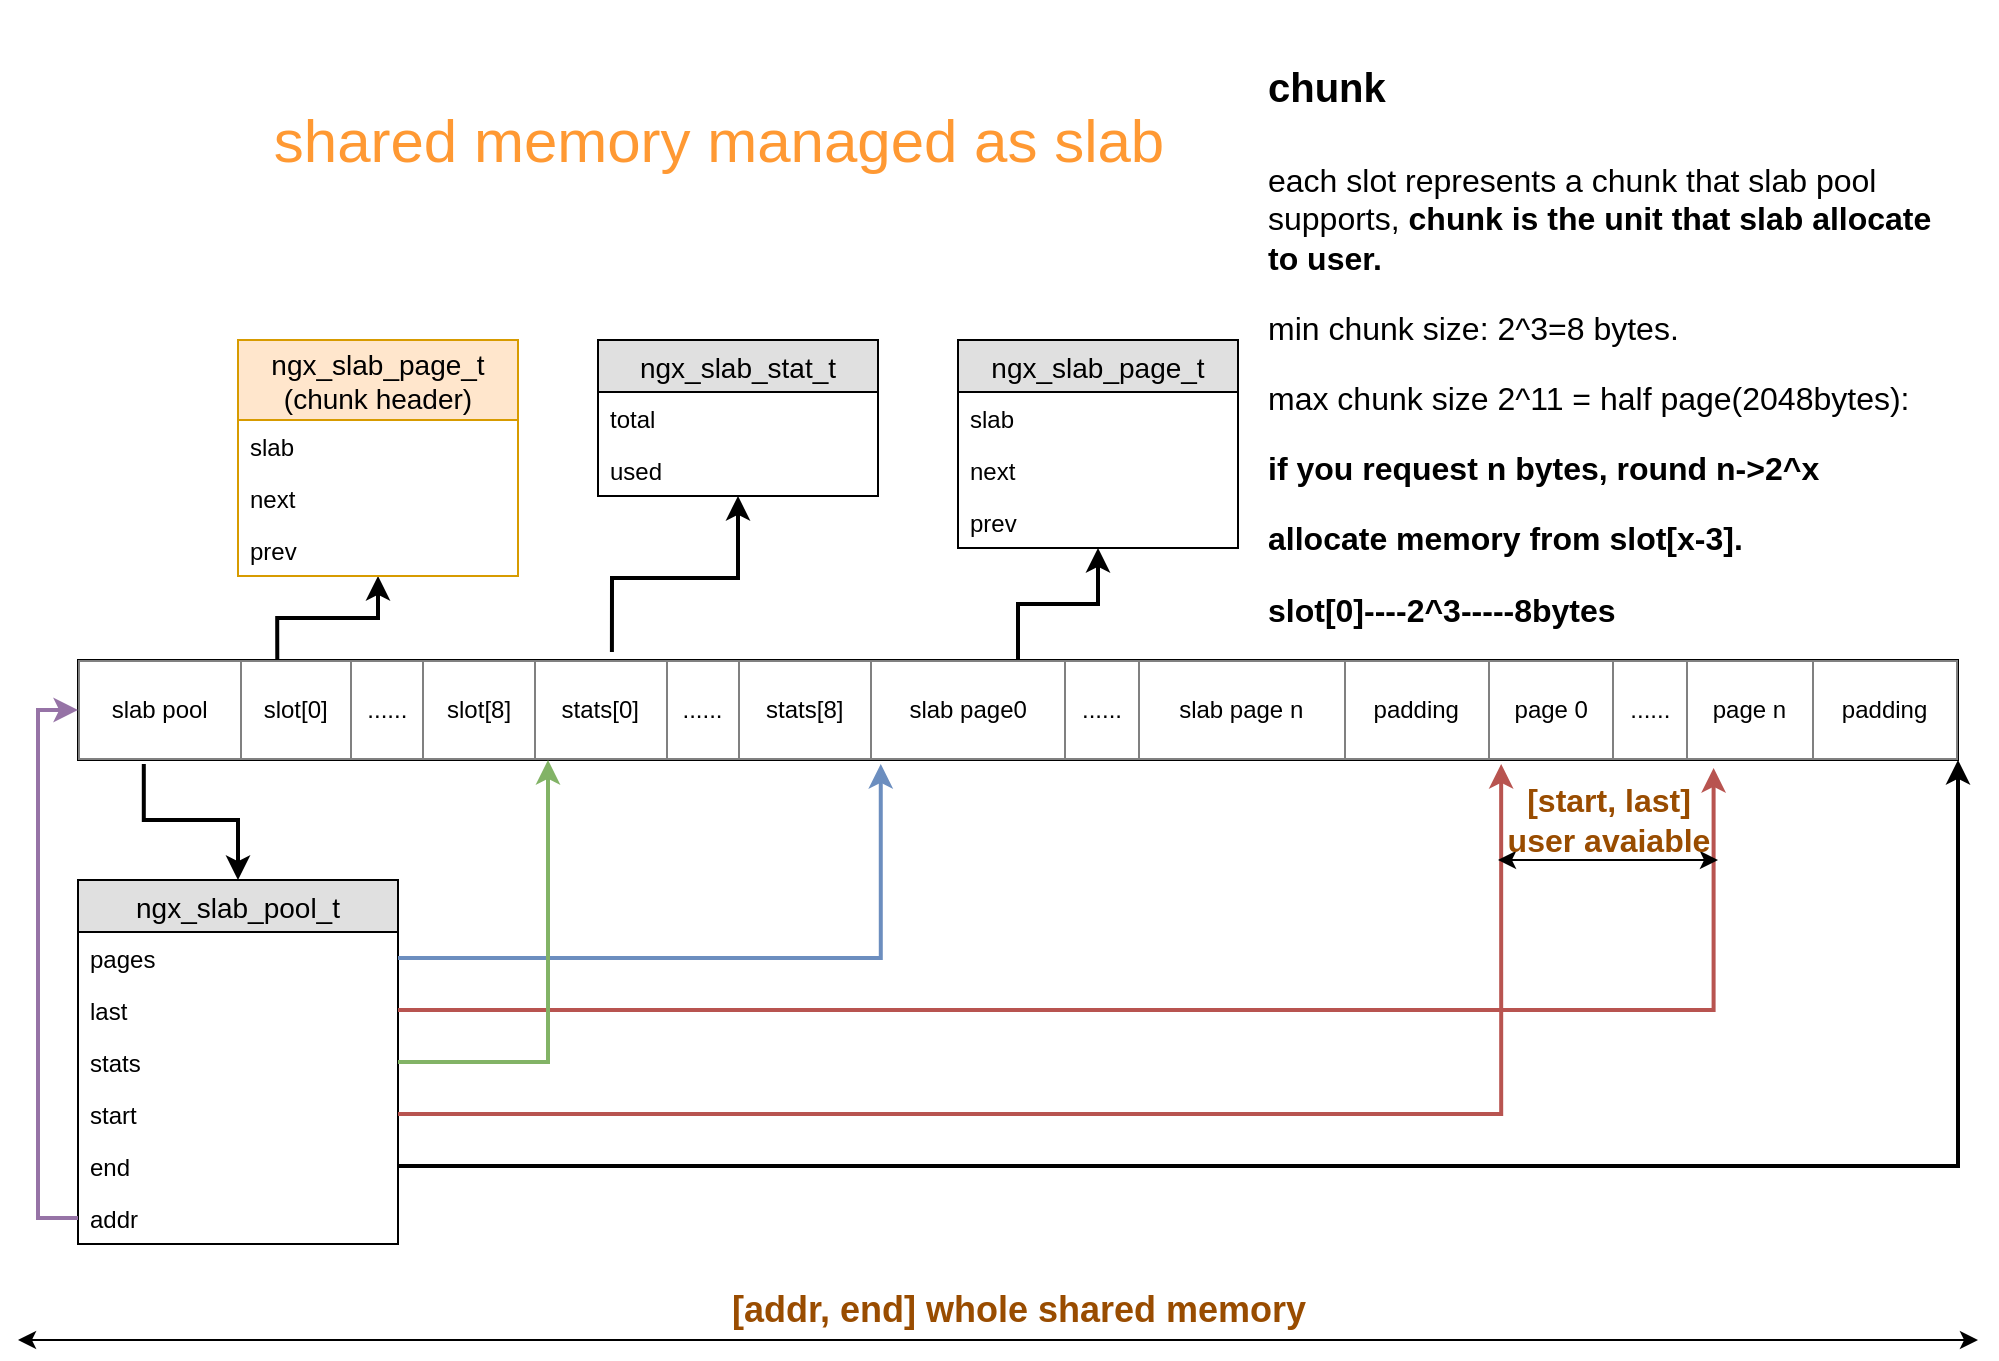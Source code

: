 <mxfile version="13.9.9" type="device"><diagram id="x1rln4vDY5n0Kt2p8MTH" name="Page-1"><mxGraphModel dx="1086" dy="816" grid="1" gridSize="10" guides="1" tooltips="1" connect="1" arrows="1" fold="1" page="1" pageScale="1" pageWidth="850" pageHeight="1100" math="0" shadow="0"><root><mxCell id="0"/><mxCell id="1" parent="0"/><mxCell id="0vTRxbs-M3R7kcCccKPb-1" value="&lt;table style=&quot;width: 100% ; height: 100% ; border-collapse: collapse&quot; width=&quot;100%&quot; border=&quot;1&quot; align=&quot;center&quot;&gt;&lt;tbody&gt;&lt;tr&gt;&lt;td&gt;slab pool&lt;br&gt;&lt;/td&gt;&lt;td&gt;slot[0]&lt;br&gt;&lt;/td&gt;&lt;td&gt;......&lt;br&gt;&lt;/td&gt;&lt;td&gt;slot[8]&lt;br&gt;&lt;/td&gt;&lt;td&gt;stats[0]&lt;br&gt;&lt;/td&gt;&lt;td&gt;......&lt;br&gt;&lt;/td&gt;&lt;td&gt;stats[8]&lt;br&gt;&lt;/td&gt;&lt;td&gt;slab page0&lt;br&gt;&lt;/td&gt;&lt;td&gt;......&lt;br&gt;&lt;/td&gt;&lt;td&gt;slab page n&lt;br&gt;&lt;/td&gt;&lt;td&gt;padding&lt;br&gt;&lt;/td&gt;&lt;td&gt;page 0&lt;br&gt;&lt;/td&gt;&lt;td&gt;......&lt;br&gt;&lt;/td&gt;&lt;td&gt;page n&lt;br&gt;&lt;/td&gt;&lt;td&gt;padding&lt;br&gt;&lt;/td&gt;&lt;/tr&gt;&lt;/tbody&gt;&lt;/table&gt;" style="text;html=1;strokeColor=#000000;fillColor=none;overflow=fill;align=center;strokeWidth=1;shadow=0;" parent="1" vertex="1"><mxGeometry x="690" y="380" width="940" height="50" as="geometry"/></mxCell><mxCell id="0vTRxbs-M3R7kcCccKPb-26" style="edgeStyle=orthogonalEdgeStyle;rounded=0;orthogonalLoop=1;jettySize=auto;html=1;entryX=0.035;entryY=1.04;entryDx=0;entryDy=0;entryPerimeter=0;startArrow=classic;startFill=1;endArrow=none;endFill=0;strokeWidth=2;" parent="1" source="0vTRxbs-M3R7kcCccKPb-2" target="0vTRxbs-M3R7kcCccKPb-1" edge="1"><mxGeometry relative="1" as="geometry"/></mxCell><mxCell id="0vTRxbs-M3R7kcCccKPb-2" value="ngx_slab_pool_t" style="swimlane;fontStyle=0;childLayout=stackLayout;horizontal=1;startSize=26;fillColor=#e0e0e0;horizontalStack=0;resizeParent=1;resizeParentMax=0;resizeLast=0;collapsible=1;marginBottom=0;swimlaneFillColor=#ffffff;align=center;fontSize=14;" parent="1" vertex="1"><mxGeometry x="690" y="490" width="160" height="182" as="geometry"/></mxCell><mxCell id="0vTRxbs-M3R7kcCccKPb-3" value="pages" style="text;strokeColor=none;fillColor=none;spacingLeft=4;spacingRight=4;overflow=hidden;rotatable=0;points=[[0,0.5],[1,0.5]];portConstraint=eastwest;fontSize=12;" parent="0vTRxbs-M3R7kcCccKPb-2" vertex="1"><mxGeometry y="26" width="160" height="26" as="geometry"/></mxCell><mxCell id="0vTRxbs-M3R7kcCccKPb-4" value="last" style="text;strokeColor=none;fillColor=none;spacingLeft=4;spacingRight=4;overflow=hidden;rotatable=0;points=[[0,0.5],[1,0.5]];portConstraint=eastwest;fontSize=12;" parent="0vTRxbs-M3R7kcCccKPb-2" vertex="1"><mxGeometry y="52" width="160" height="26" as="geometry"/></mxCell><mxCell id="0vTRxbs-M3R7kcCccKPb-5" value="stats" style="text;strokeColor=none;fillColor=none;spacingLeft=4;spacingRight=4;overflow=hidden;rotatable=0;points=[[0,0.5],[1,0.5]];portConstraint=eastwest;fontSize=12;" parent="0vTRxbs-M3R7kcCccKPb-2" vertex="1"><mxGeometry y="78" width="160" height="26" as="geometry"/></mxCell><mxCell id="0vTRxbs-M3R7kcCccKPb-6" value="start" style="text;strokeColor=none;fillColor=none;spacingLeft=4;spacingRight=4;overflow=hidden;rotatable=0;points=[[0,0.5],[1,0.5]];portConstraint=eastwest;fontSize=12;" parent="0vTRxbs-M3R7kcCccKPb-2" vertex="1"><mxGeometry y="104" width="160" height="26" as="geometry"/></mxCell><mxCell id="0vTRxbs-M3R7kcCccKPb-7" value="end" style="text;strokeColor=none;fillColor=none;spacingLeft=4;spacingRight=4;overflow=hidden;rotatable=0;points=[[0,0.5],[1,0.5]];portConstraint=eastwest;fontSize=12;" parent="0vTRxbs-M3R7kcCccKPb-2" vertex="1"><mxGeometry y="130" width="160" height="26" as="geometry"/></mxCell><mxCell id="0vTRxbs-M3R7kcCccKPb-8" value="addr" style="text;strokeColor=none;fillColor=none;spacingLeft=4;spacingRight=4;overflow=hidden;rotatable=0;points=[[0,0.5],[1,0.5]];portConstraint=eastwest;fontSize=12;" parent="0vTRxbs-M3R7kcCccKPb-2" vertex="1"><mxGeometry y="156" width="160" height="26" as="geometry"/></mxCell><mxCell id="0vTRxbs-M3R7kcCccKPb-23" style="edgeStyle=orthogonalEdgeStyle;rounded=0;orthogonalLoop=1;jettySize=auto;html=1;entryX=0.284;entryY=-0.08;entryDx=0;entryDy=0;entryPerimeter=0;startArrow=classic;startFill=1;endArrow=none;endFill=0;strokeWidth=2;" parent="1" source="0vTRxbs-M3R7kcCccKPb-10" target="0vTRxbs-M3R7kcCccKPb-1" edge="1"><mxGeometry relative="1" as="geometry"/></mxCell><mxCell id="0vTRxbs-M3R7kcCccKPb-10" value="ngx_slab_stat_t" style="swimlane;fontStyle=0;childLayout=stackLayout;horizontal=1;startSize=26;fillColor=#e0e0e0;horizontalStack=0;resizeParent=1;resizeParentMax=0;resizeLast=0;collapsible=1;marginBottom=0;swimlaneFillColor=#ffffff;align=center;fontSize=14;" parent="1" vertex="1"><mxGeometry x="950" y="220" width="140" height="78" as="geometry"/></mxCell><mxCell id="0vTRxbs-M3R7kcCccKPb-11" value="total" style="text;strokeColor=none;fillColor=none;spacingLeft=4;spacingRight=4;overflow=hidden;rotatable=0;points=[[0,0.5],[1,0.5]];portConstraint=eastwest;fontSize=12;" parent="0vTRxbs-M3R7kcCccKPb-10" vertex="1"><mxGeometry y="26" width="140" height="26" as="geometry"/></mxCell><mxCell id="0vTRxbs-M3R7kcCccKPb-12" value="used" style="text;strokeColor=none;fillColor=none;spacingLeft=4;spacingRight=4;overflow=hidden;rotatable=0;points=[[0,0.5],[1,0.5]];portConstraint=eastwest;fontSize=12;" parent="0vTRxbs-M3R7kcCccKPb-10" vertex="1"><mxGeometry y="52" width="140" height="26" as="geometry"/></mxCell><mxCell id="0vTRxbs-M3R7kcCccKPb-22" style="edgeStyle=orthogonalEdgeStyle;rounded=0;orthogonalLoop=1;jettySize=auto;html=1;entryX=0.106;entryY=0;entryDx=0;entryDy=0;entryPerimeter=0;startArrow=classic;startFill=1;endArrow=none;endFill=0;strokeWidth=2;" parent="1" source="0vTRxbs-M3R7kcCccKPb-14" target="0vTRxbs-M3R7kcCccKPb-1" edge="1"><mxGeometry relative="1" as="geometry"/></mxCell><mxCell id="0vTRxbs-M3R7kcCccKPb-14" value="ngx_slab_page_t&#10;(chunk header)" style="swimlane;fontStyle=0;childLayout=stackLayout;horizontal=1;startSize=40;fillColor=#ffe6cc;horizontalStack=0;resizeParent=1;resizeParentMax=0;resizeLast=0;collapsible=1;marginBottom=0;swimlaneFillColor=#ffffff;align=center;fontSize=14;strokeColor=#d79b00;" parent="1" vertex="1"><mxGeometry x="770" y="220" width="140" height="118" as="geometry"/></mxCell><mxCell id="0vTRxbs-M3R7kcCccKPb-15" value="slab" style="text;strokeColor=none;fillColor=none;spacingLeft=4;spacingRight=4;overflow=hidden;rotatable=0;points=[[0,0.5],[1,0.5]];portConstraint=eastwest;fontSize=12;" parent="0vTRxbs-M3R7kcCccKPb-14" vertex="1"><mxGeometry y="40" width="140" height="26" as="geometry"/></mxCell><mxCell id="0vTRxbs-M3R7kcCccKPb-16" value="next" style="text;strokeColor=none;fillColor=none;spacingLeft=4;spacingRight=4;overflow=hidden;rotatable=0;points=[[0,0.5],[1,0.5]];portConstraint=eastwest;fontSize=12;" parent="0vTRxbs-M3R7kcCccKPb-14" vertex="1"><mxGeometry y="66" width="140" height="26" as="geometry"/></mxCell><mxCell id="0vTRxbs-M3R7kcCccKPb-17" value="prev" style="text;strokeColor=none;fillColor=none;spacingLeft=4;spacingRight=4;overflow=hidden;rotatable=0;points=[[0,0.5],[1,0.5]];portConstraint=eastwest;fontSize=12;" parent="0vTRxbs-M3R7kcCccKPb-14" vertex="1"><mxGeometry y="92" width="140" height="26" as="geometry"/></mxCell><mxCell id="0vTRxbs-M3R7kcCccKPb-25" style="edgeStyle=orthogonalEdgeStyle;rounded=0;orthogonalLoop=1;jettySize=auto;html=1;entryX=0.5;entryY=0;entryDx=0;entryDy=0;startArrow=classic;startFill=1;endArrow=none;endFill=0;strokeWidth=2;" parent="1" source="0vTRxbs-M3R7kcCccKPb-18" target="0vTRxbs-M3R7kcCccKPb-1" edge="1"><mxGeometry relative="1" as="geometry"/></mxCell><mxCell id="0vTRxbs-M3R7kcCccKPb-18" value="ngx_slab_page_t" style="swimlane;fontStyle=0;childLayout=stackLayout;horizontal=1;startSize=26;fillColor=#e0e0e0;horizontalStack=0;resizeParent=1;resizeParentMax=0;resizeLast=0;collapsible=1;marginBottom=0;swimlaneFillColor=#ffffff;align=center;fontSize=14;" parent="1" vertex="1"><mxGeometry x="1130" y="220" width="140" height="104" as="geometry"/></mxCell><mxCell id="0vTRxbs-M3R7kcCccKPb-19" value="slab" style="text;strokeColor=none;fillColor=none;spacingLeft=4;spacingRight=4;overflow=hidden;rotatable=0;points=[[0,0.5],[1,0.5]];portConstraint=eastwest;fontSize=12;" parent="0vTRxbs-M3R7kcCccKPb-18" vertex="1"><mxGeometry y="26" width="140" height="26" as="geometry"/></mxCell><mxCell id="0vTRxbs-M3R7kcCccKPb-20" value="next" style="text;strokeColor=none;fillColor=none;spacingLeft=4;spacingRight=4;overflow=hidden;rotatable=0;points=[[0,0.5],[1,0.5]];portConstraint=eastwest;fontSize=12;" parent="0vTRxbs-M3R7kcCccKPb-18" vertex="1"><mxGeometry y="52" width="140" height="26" as="geometry"/></mxCell><mxCell id="0vTRxbs-M3R7kcCccKPb-21" value="prev" style="text;strokeColor=none;fillColor=none;spacingLeft=4;spacingRight=4;overflow=hidden;rotatable=0;points=[[0,0.5],[1,0.5]];portConstraint=eastwest;fontSize=12;" parent="0vTRxbs-M3R7kcCccKPb-18" vertex="1"><mxGeometry y="78" width="140" height="26" as="geometry"/></mxCell><mxCell id="0vTRxbs-M3R7kcCccKPb-28" style="edgeStyle=orthogonalEdgeStyle;rounded=0;orthogonalLoop=1;jettySize=auto;html=1;exitX=1;exitY=0.5;exitDx=0;exitDy=0;entryX=0.427;entryY=1.04;entryDx=0;entryDy=0;entryPerimeter=0;startArrow=none;startFill=0;endArrow=classic;endFill=1;strokeWidth=2;fillColor=#dae8fc;strokeColor=#6c8ebf;" parent="1" source="0vTRxbs-M3R7kcCccKPb-3" target="0vTRxbs-M3R7kcCccKPb-1" edge="1"><mxGeometry relative="1" as="geometry"><Array as="points"><mxPoint x="1091" y="529"/></Array></mxGeometry></mxCell><mxCell id="0vTRxbs-M3R7kcCccKPb-29" style="edgeStyle=orthogonalEdgeStyle;rounded=0;orthogonalLoop=1;jettySize=auto;html=1;entryX=0.87;entryY=1.08;entryDx=0;entryDy=0;entryPerimeter=0;startArrow=none;startFill=0;endArrow=classic;endFill=1;strokeWidth=2;fillColor=#f8cecc;strokeColor=#b85450;" parent="1" source="0vTRxbs-M3R7kcCccKPb-4" target="0vTRxbs-M3R7kcCccKPb-1" edge="1"><mxGeometry relative="1" as="geometry"/></mxCell><mxCell id="0vTRxbs-M3R7kcCccKPb-30" style="edgeStyle=orthogonalEdgeStyle;rounded=0;orthogonalLoop=1;jettySize=auto;html=1;exitX=1;exitY=0.5;exitDx=0;exitDy=0;entryX=0.25;entryY=1;entryDx=0;entryDy=0;startArrow=none;startFill=0;endArrow=classic;endFill=1;strokeWidth=2;fillColor=#d5e8d4;strokeColor=#82b366;" parent="1" source="0vTRxbs-M3R7kcCccKPb-5" target="0vTRxbs-M3R7kcCccKPb-1" edge="1"><mxGeometry relative="1" as="geometry"/></mxCell><mxCell id="0vTRxbs-M3R7kcCccKPb-31" style="edgeStyle=orthogonalEdgeStyle;rounded=0;orthogonalLoop=1;jettySize=auto;html=1;entryX=0.757;entryY=1.04;entryDx=0;entryDy=0;entryPerimeter=0;startArrow=none;startFill=0;endArrow=classic;endFill=1;strokeWidth=2;fillColor=#f8cecc;strokeColor=#b85450;" parent="1" source="0vTRxbs-M3R7kcCccKPb-6" target="0vTRxbs-M3R7kcCccKPb-1" edge="1"><mxGeometry relative="1" as="geometry"/></mxCell><mxCell id="0vTRxbs-M3R7kcCccKPb-32" style="edgeStyle=orthogonalEdgeStyle;rounded=0;orthogonalLoop=1;jettySize=auto;html=1;entryX=1;entryY=1;entryDx=0;entryDy=0;startArrow=none;startFill=0;endArrow=classic;endFill=1;strokeWidth=2;" parent="1" source="0vTRxbs-M3R7kcCccKPb-7" target="0vTRxbs-M3R7kcCccKPb-1" edge="1"><mxGeometry relative="1" as="geometry"/></mxCell><mxCell id="0vTRxbs-M3R7kcCccKPb-33" style="edgeStyle=orthogonalEdgeStyle;rounded=0;orthogonalLoop=1;jettySize=auto;html=1;entryX=0;entryY=0.5;entryDx=0;entryDy=0;startArrow=none;startFill=0;endArrow=classic;endFill=1;strokeWidth=2;fillColor=#e1d5e7;strokeColor=#9673a6;" parent="1" source="0vTRxbs-M3R7kcCccKPb-8" target="0vTRxbs-M3R7kcCccKPb-1" edge="1"><mxGeometry relative="1" as="geometry"><Array as="points"><mxPoint x="670" y="659"/><mxPoint x="670" y="405"/></Array></mxGeometry></mxCell><mxCell id="0vTRxbs-M3R7kcCccKPb-35" value="&lt;font style=&quot;font-size: 30px&quot;&gt;shared memory managed as slab&lt;/font&gt;" style="text;html=1;align=center;verticalAlign=middle;resizable=0;points=[];autosize=1;fontColor=#FF9933;" parent="1" vertex="1"><mxGeometry x="780" y="110" width="460" height="20" as="geometry"/></mxCell><mxCell id="EOJOtDorKcOJaO8pxDc3-1" value="" style="endArrow=classic;startArrow=classic;html=1;" parent="1" edge="1"><mxGeometry width="50" height="50" relative="1" as="geometry"><mxPoint x="1400" y="480" as="sourcePoint"/><mxPoint x="1510" y="480" as="targetPoint"/></mxGeometry></mxCell><mxCell id="EOJOtDorKcOJaO8pxDc3-2" value="[start, last]&lt;br style=&quot;font-size: 16px;&quot;&gt;user avaiable" style="text;html=1;align=center;verticalAlign=middle;resizable=0;points=[];autosize=1;fontStyle=1;fontColor=#994C00;fontSize=16;" parent="1" vertex="1"><mxGeometry x="1395" y="440" width="120" height="40" as="geometry"/></mxCell><mxCell id="EOJOtDorKcOJaO8pxDc3-3" value="[addr, end] whole shared memory" style="text;html=1;align=center;verticalAlign=middle;resizable=0;points=[];autosize=1;fontStyle=1;fontColor=#994C00;fontSize=18;" parent="1" vertex="1"><mxGeometry x="1005" y="690" width="310" height="30" as="geometry"/></mxCell><mxCell id="EOJOtDorKcOJaO8pxDc3-6" value="" style="endArrow=classic;startArrow=classic;html=1;fontSize=18;fontColor=#994C00;" parent="1" edge="1"><mxGeometry width="50" height="50" relative="1" as="geometry"><mxPoint x="660" y="720" as="sourcePoint"/><mxPoint x="1640" y="720" as="targetPoint"/></mxGeometry></mxCell><mxCell id="EOJOtDorKcOJaO8pxDc3-7" value="&lt;h1&gt;&lt;font style=&quot;font-size: 20px&quot;&gt;chunk&lt;/font&gt;&lt;/h1&gt;&lt;p&gt;&lt;span&gt;each slot represents a chunk that slab pool supports, &lt;/span&gt;&lt;b&gt;chunk is the unit that slab allocate to user.&lt;/b&gt;&lt;br&gt;&lt;/p&gt;&lt;p&gt;&lt;font&gt;min chunk size: 2^3=8 bytes.&lt;/font&gt;&lt;/p&gt;&lt;p&gt;&lt;font&gt;max chunk size 2^11 = half page(2048bytes):&lt;/font&gt;&lt;/p&gt;&lt;p&gt;&lt;b&gt;if you request n bytes, round n-&amp;gt;2^x&lt;/b&gt;&lt;/p&gt;&lt;p&gt;&lt;b&gt;allocate memory from slot[x-3].&lt;/b&gt;&lt;/p&gt;&lt;p&gt;&lt;b&gt;slot[0]----2^3-----8bytes&lt;/b&gt;&lt;/p&gt;" style="text;html=1;strokeColor=none;fillColor=none;spacing=5;spacingTop=-20;whiteSpace=wrap;overflow=hidden;rounded=0;fontSize=16;" parent="1" vertex="1"><mxGeometry x="1280" y="60" width="350" height="316" as="geometry"/></mxCell></root></mxGraphModel></diagram></mxfile>